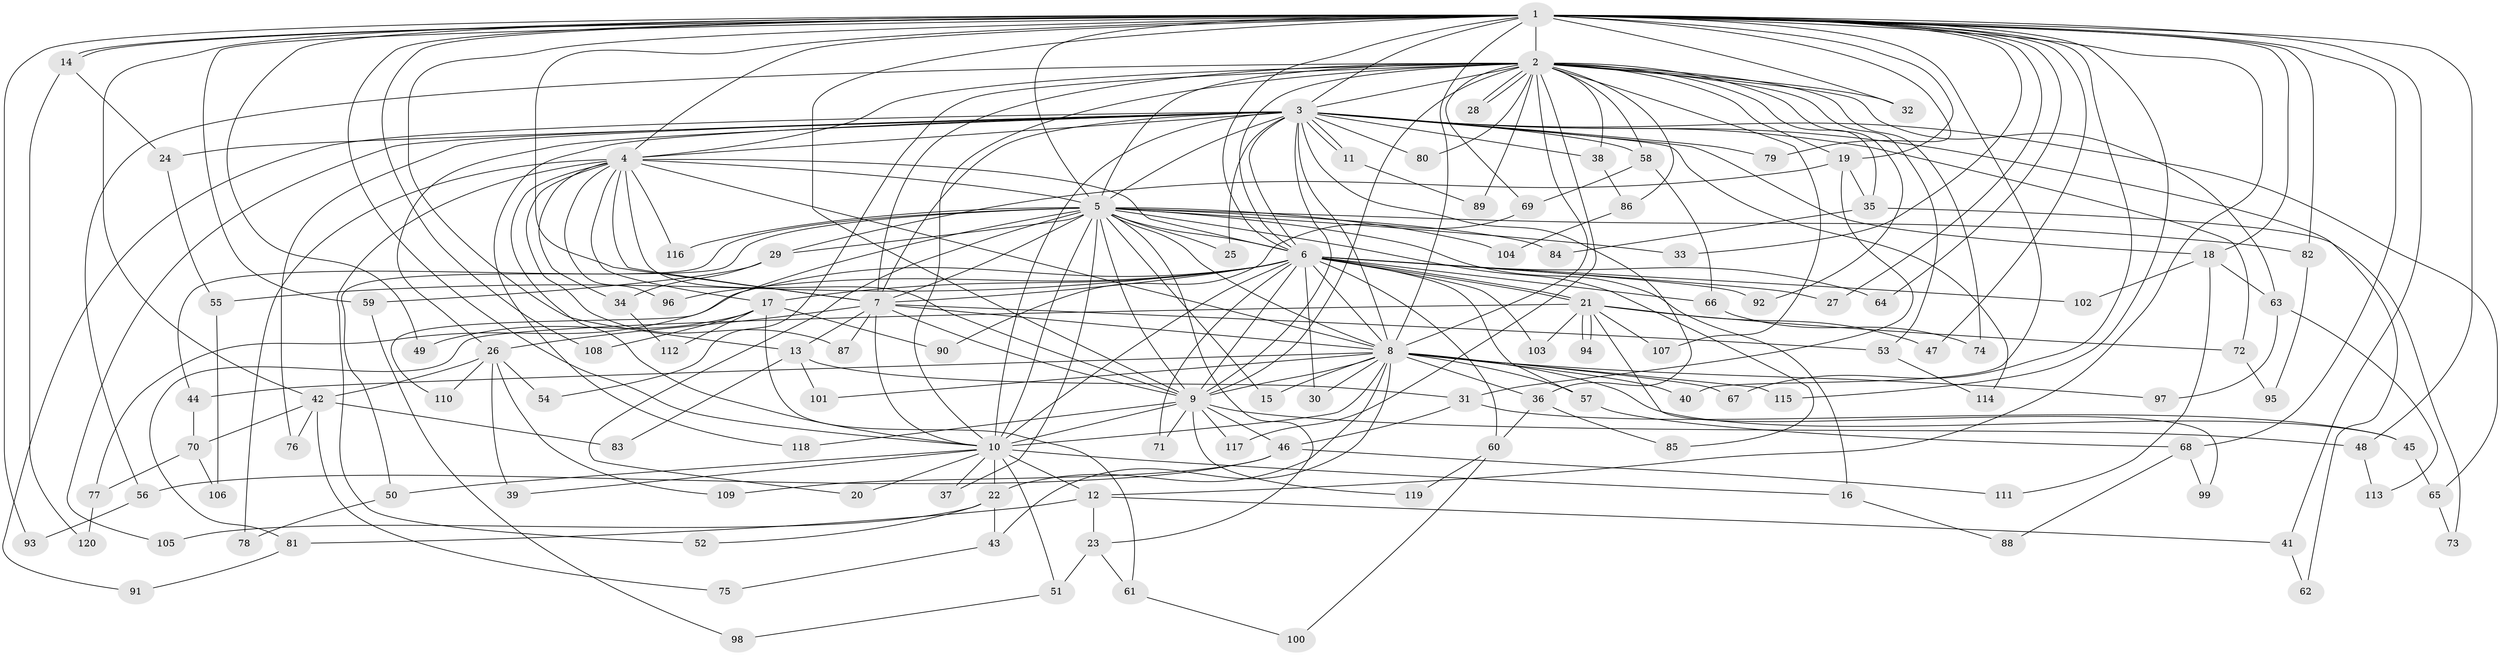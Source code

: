 // coarse degree distribution, {25: 0.016666666666666666, 21: 0.016666666666666666, 23: 0.016666666666666666, 11: 0.016666666666666666, 12: 0.03333333333333333, 18: 0.016666666666666666, 2: 0.4166666666666667, 5: 0.08333333333333333, 8: 0.03333333333333333, 4: 0.11666666666666667, 15: 0.016666666666666666, 7: 0.03333333333333333, 6: 0.016666666666666666, 3: 0.13333333333333333, 1: 0.03333333333333333}
// Generated by graph-tools (version 1.1) at 2025/49/03/04/25 22:49:49]
// undirected, 120 vertices, 265 edges
graph export_dot {
  node [color=gray90,style=filled];
  1;
  2;
  3;
  4;
  5;
  6;
  7;
  8;
  9;
  10;
  11;
  12;
  13;
  14;
  15;
  16;
  17;
  18;
  19;
  20;
  21;
  22;
  23;
  24;
  25;
  26;
  27;
  28;
  29;
  30;
  31;
  32;
  33;
  34;
  35;
  36;
  37;
  38;
  39;
  40;
  41;
  42;
  43;
  44;
  45;
  46;
  47;
  48;
  49;
  50;
  51;
  52;
  53;
  54;
  55;
  56;
  57;
  58;
  59;
  60;
  61;
  62;
  63;
  64;
  65;
  66;
  67;
  68;
  69;
  70;
  71;
  72;
  73;
  74;
  75;
  76;
  77;
  78;
  79;
  80;
  81;
  82;
  83;
  84;
  85;
  86;
  87;
  88;
  89;
  90;
  91;
  92;
  93;
  94;
  95;
  96;
  97;
  98;
  99;
  100;
  101;
  102;
  103;
  104;
  105;
  106;
  107;
  108;
  109;
  110;
  111;
  112;
  113;
  114;
  115;
  116;
  117;
  118;
  119;
  120;
  1 -- 2;
  1 -- 3;
  1 -- 4;
  1 -- 5;
  1 -- 6;
  1 -- 7;
  1 -- 8;
  1 -- 9;
  1 -- 10;
  1 -- 12;
  1 -- 13;
  1 -- 14;
  1 -- 14;
  1 -- 18;
  1 -- 19;
  1 -- 27;
  1 -- 32;
  1 -- 33;
  1 -- 40;
  1 -- 41;
  1 -- 42;
  1 -- 47;
  1 -- 48;
  1 -- 49;
  1 -- 59;
  1 -- 64;
  1 -- 67;
  1 -- 68;
  1 -- 79;
  1 -- 82;
  1 -- 93;
  1 -- 108;
  1 -- 115;
  2 -- 3;
  2 -- 4;
  2 -- 5;
  2 -- 6;
  2 -- 7;
  2 -- 8;
  2 -- 9;
  2 -- 10;
  2 -- 19;
  2 -- 28;
  2 -- 28;
  2 -- 32;
  2 -- 35;
  2 -- 38;
  2 -- 53;
  2 -- 54;
  2 -- 56;
  2 -- 58;
  2 -- 63;
  2 -- 69;
  2 -- 74;
  2 -- 80;
  2 -- 86;
  2 -- 89;
  2 -- 92;
  2 -- 107;
  2 -- 117;
  3 -- 4;
  3 -- 5;
  3 -- 6;
  3 -- 7;
  3 -- 8;
  3 -- 9;
  3 -- 10;
  3 -- 11;
  3 -- 11;
  3 -- 18;
  3 -- 24;
  3 -- 25;
  3 -- 26;
  3 -- 36;
  3 -- 38;
  3 -- 58;
  3 -- 62;
  3 -- 65;
  3 -- 72;
  3 -- 76;
  3 -- 79;
  3 -- 80;
  3 -- 91;
  3 -- 105;
  3 -- 114;
  3 -- 118;
  4 -- 5;
  4 -- 6;
  4 -- 7;
  4 -- 8;
  4 -- 9;
  4 -- 10;
  4 -- 17;
  4 -- 34;
  4 -- 52;
  4 -- 78;
  4 -- 87;
  4 -- 96;
  4 -- 116;
  5 -- 6;
  5 -- 7;
  5 -- 8;
  5 -- 9;
  5 -- 10;
  5 -- 15;
  5 -- 16;
  5 -- 20;
  5 -- 23;
  5 -- 25;
  5 -- 29;
  5 -- 33;
  5 -- 37;
  5 -- 44;
  5 -- 50;
  5 -- 82;
  5 -- 84;
  5 -- 85;
  5 -- 104;
  5 -- 110;
  5 -- 116;
  6 -- 7;
  6 -- 8;
  6 -- 9;
  6 -- 10;
  6 -- 17;
  6 -- 21;
  6 -- 21;
  6 -- 27;
  6 -- 30;
  6 -- 55;
  6 -- 57;
  6 -- 60;
  6 -- 64;
  6 -- 66;
  6 -- 71;
  6 -- 77;
  6 -- 92;
  6 -- 96;
  6 -- 102;
  6 -- 103;
  7 -- 8;
  7 -- 9;
  7 -- 10;
  7 -- 13;
  7 -- 26;
  7 -- 53;
  7 -- 87;
  8 -- 9;
  8 -- 10;
  8 -- 15;
  8 -- 22;
  8 -- 30;
  8 -- 36;
  8 -- 40;
  8 -- 43;
  8 -- 44;
  8 -- 45;
  8 -- 57;
  8 -- 67;
  8 -- 97;
  8 -- 101;
  8 -- 115;
  9 -- 10;
  9 -- 46;
  9 -- 48;
  9 -- 71;
  9 -- 117;
  9 -- 118;
  9 -- 119;
  10 -- 12;
  10 -- 16;
  10 -- 20;
  10 -- 22;
  10 -- 37;
  10 -- 39;
  10 -- 50;
  10 -- 51;
  11 -- 89;
  12 -- 23;
  12 -- 41;
  12 -- 81;
  13 -- 31;
  13 -- 83;
  13 -- 101;
  14 -- 24;
  14 -- 120;
  16 -- 88;
  17 -- 49;
  17 -- 61;
  17 -- 90;
  17 -- 108;
  17 -- 112;
  18 -- 63;
  18 -- 102;
  18 -- 111;
  19 -- 29;
  19 -- 31;
  19 -- 35;
  21 -- 47;
  21 -- 72;
  21 -- 81;
  21 -- 94;
  21 -- 94;
  21 -- 99;
  21 -- 103;
  21 -- 107;
  22 -- 43;
  22 -- 52;
  22 -- 105;
  23 -- 51;
  23 -- 61;
  24 -- 55;
  26 -- 39;
  26 -- 42;
  26 -- 54;
  26 -- 109;
  26 -- 110;
  29 -- 34;
  29 -- 59;
  31 -- 45;
  31 -- 46;
  34 -- 112;
  35 -- 73;
  35 -- 84;
  36 -- 60;
  36 -- 85;
  38 -- 86;
  41 -- 62;
  42 -- 70;
  42 -- 75;
  42 -- 76;
  42 -- 83;
  43 -- 75;
  44 -- 70;
  45 -- 65;
  46 -- 56;
  46 -- 109;
  46 -- 111;
  48 -- 113;
  50 -- 78;
  51 -- 98;
  53 -- 114;
  55 -- 106;
  56 -- 93;
  57 -- 68;
  58 -- 66;
  58 -- 69;
  59 -- 98;
  60 -- 100;
  60 -- 119;
  61 -- 100;
  63 -- 97;
  63 -- 113;
  65 -- 73;
  66 -- 74;
  68 -- 88;
  68 -- 99;
  69 -- 90;
  70 -- 77;
  70 -- 106;
  72 -- 95;
  77 -- 120;
  81 -- 91;
  82 -- 95;
  86 -- 104;
}
